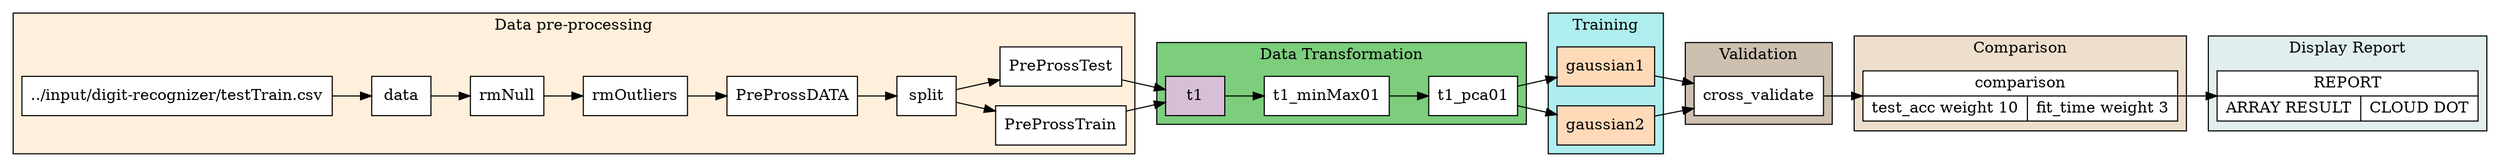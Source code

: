 digraph G {
	node [fillcolor=white shape=box style=filled]
	rankdir=LR
	subgraph cluster_0 {
		fillcolor=antiquewhite1 style=filled
		rank=same
		"../input/digit-recognizer/testTrain.csv" -> data
		data -> rmNull
		rmNull -> rmOutliers
		rmOutliers -> PreProssDATA
		PreProssDATA -> split
		split -> PreProssTrain
		split -> PreProssTest
		label="Data pre-processing"
	}
	subgraph cluster_1 {
		fillcolor=palegreen3 style=filled
		rank=same
		t1 [fillcolor=thistle style=filled]
		PreProssTrain -> t1
		PreProssTest -> t1
		t1 -> t1_minMax01
		t1_minMax01 -> t1_pca01
		label="Data Transformation"
	}
	subgraph cluster_2 {
		fillcolor=paleturquoise style=filled
		rank=same
		gaussian1 [fillcolor=peachpuff style=filled]
		t1_pca01 -> gaussian1
		gaussian2 [fillcolor=peachpuff style=filled]
		t1_pca01 -> gaussian2
		label=Training
	}
	subgraph cluster_3 {
		fillcolor=antiquewhite3 style=filled
		rank=same
		cross_validate
		gaussian1 -> cross_validate
		gaussian2 -> cross_validate
		label=Validation
	}
	subgraph cluster_4 {
		fillcolor=antiquewhite2 style=filled
		rank=same
		cross_validate
		compare [label="comparison |{ test_acc weight 10 | fit_time weight 3 }" shape=record]
		cross_validate -> compare
		label=Comparison
	}
	subgraph cluster_5 {
		fillcolor=azure2 style=filled
		rank=same
		REPORT [label="REPORT | { ARRAY RESULT | CLOUD DOT  }" shape=record]
		compare -> REPORT
		label="Display Report"
	}
}
